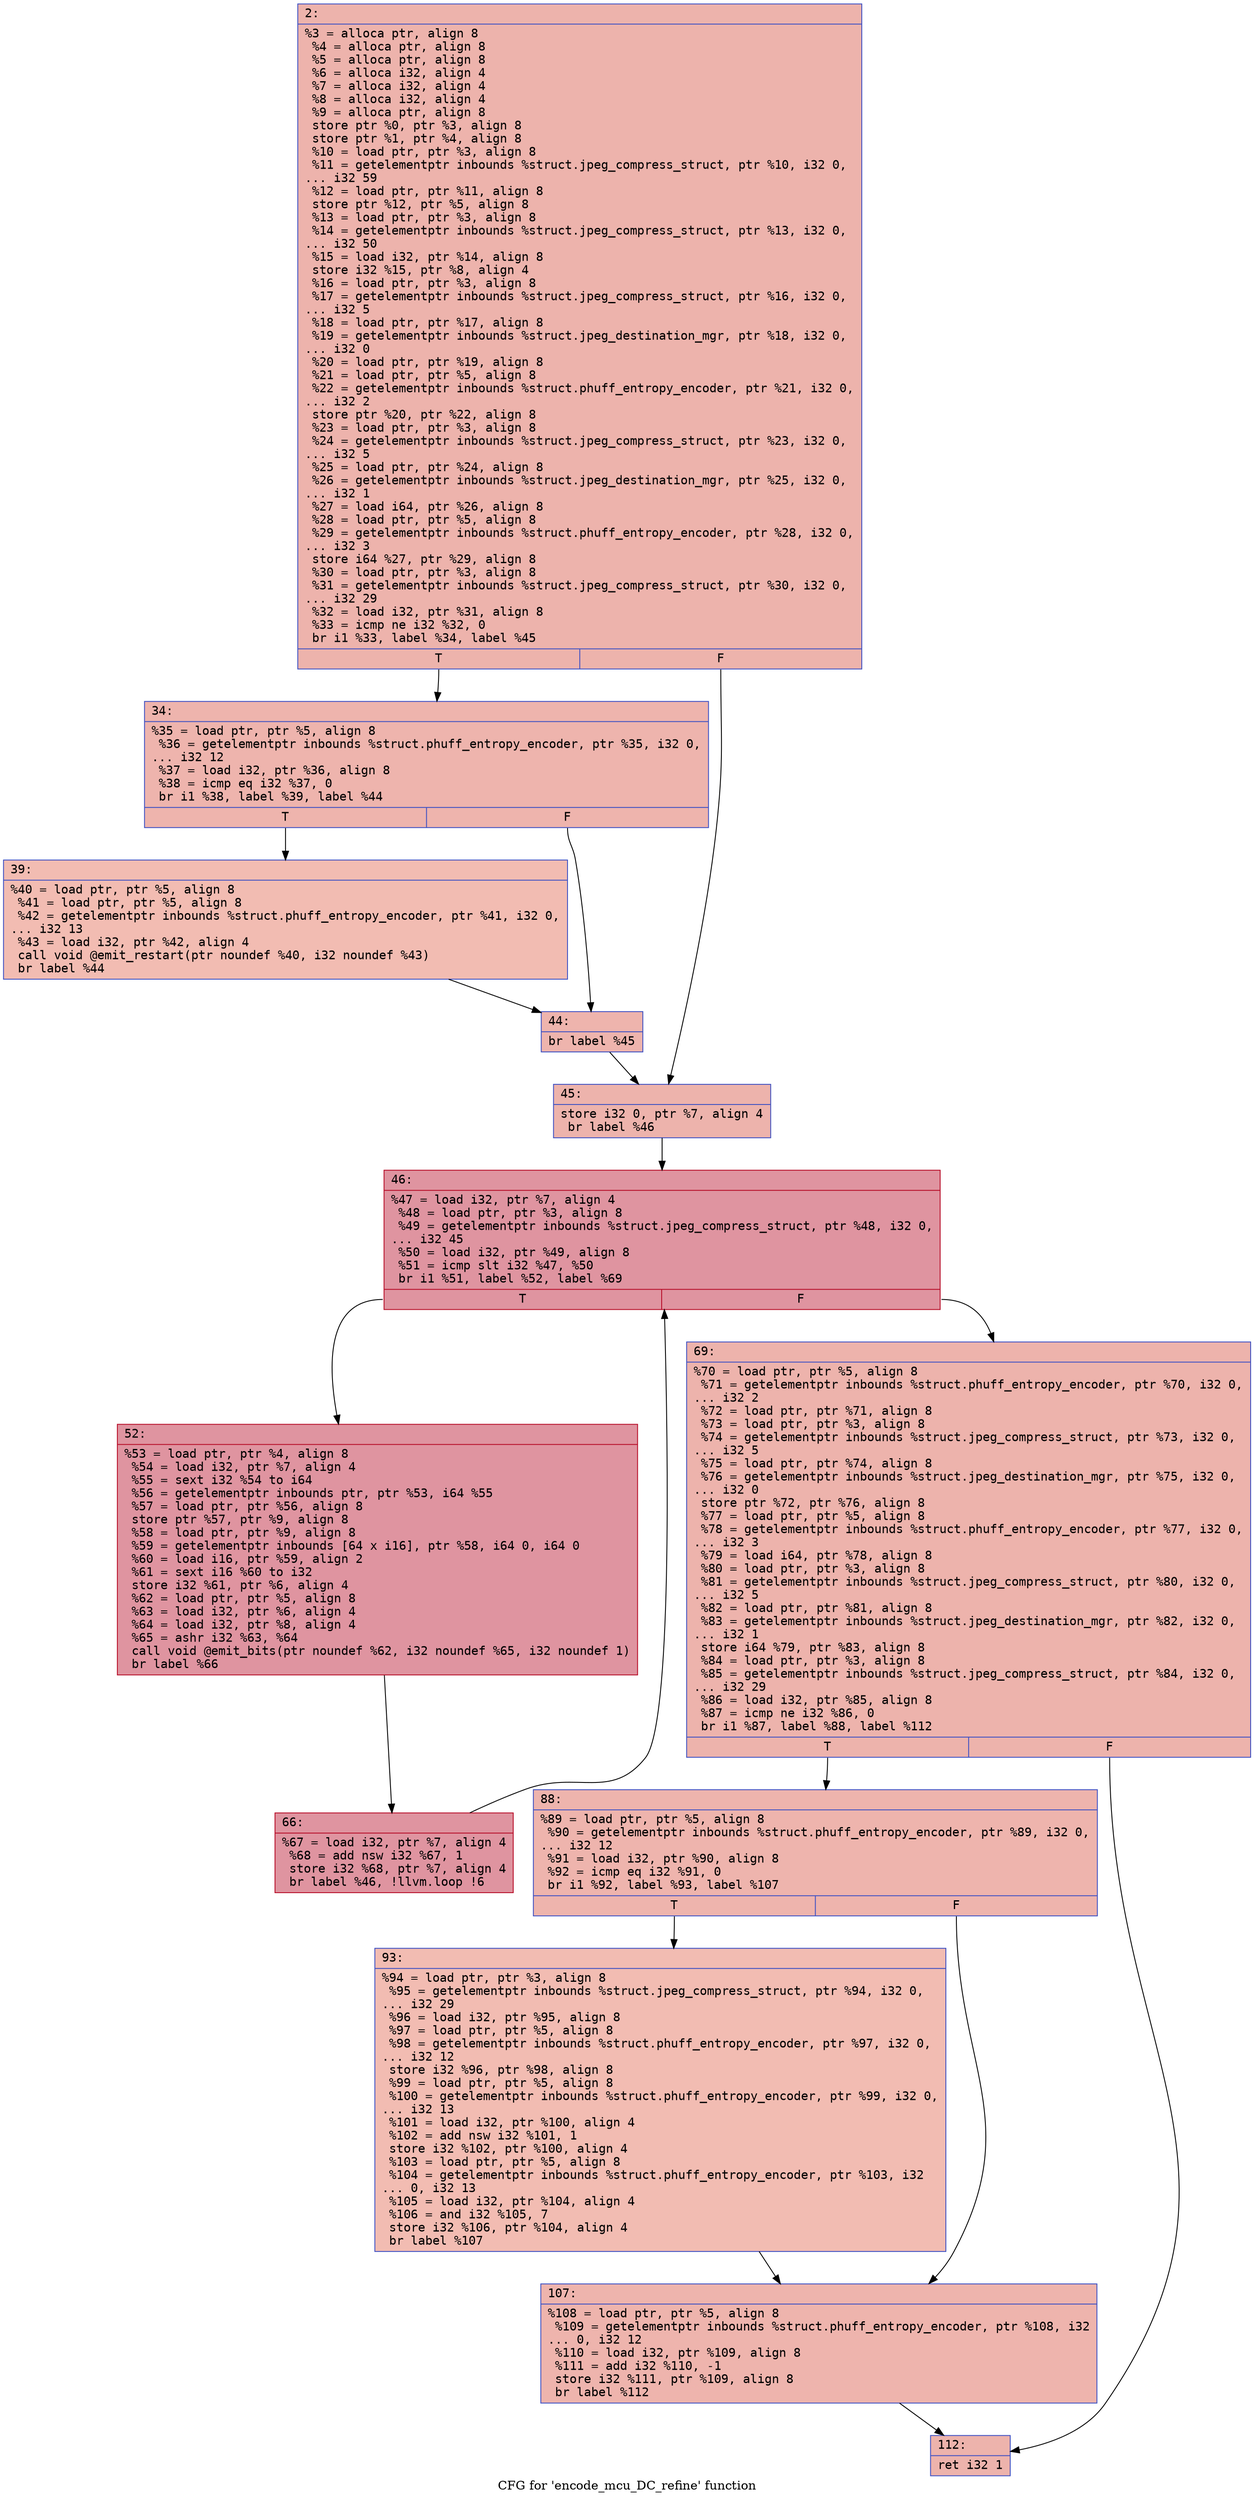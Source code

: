 digraph "CFG for 'encode_mcu_DC_refine' function" {
	label="CFG for 'encode_mcu_DC_refine' function";

	Node0x600002c18050 [shape=record,color="#3d50c3ff", style=filled, fillcolor="#d6524470" fontname="Courier",label="{2:\l|  %3 = alloca ptr, align 8\l  %4 = alloca ptr, align 8\l  %5 = alloca ptr, align 8\l  %6 = alloca i32, align 4\l  %7 = alloca i32, align 4\l  %8 = alloca i32, align 4\l  %9 = alloca ptr, align 8\l  store ptr %0, ptr %3, align 8\l  store ptr %1, ptr %4, align 8\l  %10 = load ptr, ptr %3, align 8\l  %11 = getelementptr inbounds %struct.jpeg_compress_struct, ptr %10, i32 0,\l... i32 59\l  %12 = load ptr, ptr %11, align 8\l  store ptr %12, ptr %5, align 8\l  %13 = load ptr, ptr %3, align 8\l  %14 = getelementptr inbounds %struct.jpeg_compress_struct, ptr %13, i32 0,\l... i32 50\l  %15 = load i32, ptr %14, align 8\l  store i32 %15, ptr %8, align 4\l  %16 = load ptr, ptr %3, align 8\l  %17 = getelementptr inbounds %struct.jpeg_compress_struct, ptr %16, i32 0,\l... i32 5\l  %18 = load ptr, ptr %17, align 8\l  %19 = getelementptr inbounds %struct.jpeg_destination_mgr, ptr %18, i32 0,\l... i32 0\l  %20 = load ptr, ptr %19, align 8\l  %21 = load ptr, ptr %5, align 8\l  %22 = getelementptr inbounds %struct.phuff_entropy_encoder, ptr %21, i32 0,\l... i32 2\l  store ptr %20, ptr %22, align 8\l  %23 = load ptr, ptr %3, align 8\l  %24 = getelementptr inbounds %struct.jpeg_compress_struct, ptr %23, i32 0,\l... i32 5\l  %25 = load ptr, ptr %24, align 8\l  %26 = getelementptr inbounds %struct.jpeg_destination_mgr, ptr %25, i32 0,\l... i32 1\l  %27 = load i64, ptr %26, align 8\l  %28 = load ptr, ptr %5, align 8\l  %29 = getelementptr inbounds %struct.phuff_entropy_encoder, ptr %28, i32 0,\l... i32 3\l  store i64 %27, ptr %29, align 8\l  %30 = load ptr, ptr %3, align 8\l  %31 = getelementptr inbounds %struct.jpeg_compress_struct, ptr %30, i32 0,\l... i32 29\l  %32 = load i32, ptr %31, align 8\l  %33 = icmp ne i32 %32, 0\l  br i1 %33, label %34, label %45\l|{<s0>T|<s1>F}}"];
	Node0x600002c18050:s0 -> Node0x600002c180a0[tooltip="2 -> 34\nProbability 62.50%" ];
	Node0x600002c18050:s1 -> Node0x600002c18190[tooltip="2 -> 45\nProbability 37.50%" ];
	Node0x600002c180a0 [shape=record,color="#3d50c3ff", style=filled, fillcolor="#d8564670" fontname="Courier",label="{34:\l|  %35 = load ptr, ptr %5, align 8\l  %36 = getelementptr inbounds %struct.phuff_entropy_encoder, ptr %35, i32 0,\l... i32 12\l  %37 = load i32, ptr %36, align 8\l  %38 = icmp eq i32 %37, 0\l  br i1 %38, label %39, label %44\l|{<s0>T|<s1>F}}"];
	Node0x600002c180a0:s0 -> Node0x600002c180f0[tooltip="34 -> 39\nProbability 37.50%" ];
	Node0x600002c180a0:s1 -> Node0x600002c18140[tooltip="34 -> 44\nProbability 62.50%" ];
	Node0x600002c180f0 [shape=record,color="#3d50c3ff", style=filled, fillcolor="#e1675170" fontname="Courier",label="{39:\l|  %40 = load ptr, ptr %5, align 8\l  %41 = load ptr, ptr %5, align 8\l  %42 = getelementptr inbounds %struct.phuff_entropy_encoder, ptr %41, i32 0,\l... i32 13\l  %43 = load i32, ptr %42, align 4\l  call void @emit_restart(ptr noundef %40, i32 noundef %43)\l  br label %44\l}"];
	Node0x600002c180f0 -> Node0x600002c18140[tooltip="39 -> 44\nProbability 100.00%" ];
	Node0x600002c18140 [shape=record,color="#3d50c3ff", style=filled, fillcolor="#d8564670" fontname="Courier",label="{44:\l|  br label %45\l}"];
	Node0x600002c18140 -> Node0x600002c18190[tooltip="44 -> 45\nProbability 100.00%" ];
	Node0x600002c18190 [shape=record,color="#3d50c3ff", style=filled, fillcolor="#d6524470" fontname="Courier",label="{45:\l|  store i32 0, ptr %7, align 4\l  br label %46\l}"];
	Node0x600002c18190 -> Node0x600002c181e0[tooltip="45 -> 46\nProbability 100.00%" ];
	Node0x600002c181e0 [shape=record,color="#b70d28ff", style=filled, fillcolor="#b70d2870" fontname="Courier",label="{46:\l|  %47 = load i32, ptr %7, align 4\l  %48 = load ptr, ptr %3, align 8\l  %49 = getelementptr inbounds %struct.jpeg_compress_struct, ptr %48, i32 0,\l... i32 45\l  %50 = load i32, ptr %49, align 8\l  %51 = icmp slt i32 %47, %50\l  br i1 %51, label %52, label %69\l|{<s0>T|<s1>F}}"];
	Node0x600002c181e0:s0 -> Node0x600002c18230[tooltip="46 -> 52\nProbability 96.88%" ];
	Node0x600002c181e0:s1 -> Node0x600002c182d0[tooltip="46 -> 69\nProbability 3.12%" ];
	Node0x600002c18230 [shape=record,color="#b70d28ff", style=filled, fillcolor="#b70d2870" fontname="Courier",label="{52:\l|  %53 = load ptr, ptr %4, align 8\l  %54 = load i32, ptr %7, align 4\l  %55 = sext i32 %54 to i64\l  %56 = getelementptr inbounds ptr, ptr %53, i64 %55\l  %57 = load ptr, ptr %56, align 8\l  store ptr %57, ptr %9, align 8\l  %58 = load ptr, ptr %9, align 8\l  %59 = getelementptr inbounds [64 x i16], ptr %58, i64 0, i64 0\l  %60 = load i16, ptr %59, align 2\l  %61 = sext i16 %60 to i32\l  store i32 %61, ptr %6, align 4\l  %62 = load ptr, ptr %5, align 8\l  %63 = load i32, ptr %6, align 4\l  %64 = load i32, ptr %8, align 4\l  %65 = ashr i32 %63, %64\l  call void @emit_bits(ptr noundef %62, i32 noundef %65, i32 noundef 1)\l  br label %66\l}"];
	Node0x600002c18230 -> Node0x600002c18280[tooltip="52 -> 66\nProbability 100.00%" ];
	Node0x600002c18280 [shape=record,color="#b70d28ff", style=filled, fillcolor="#b70d2870" fontname="Courier",label="{66:\l|  %67 = load i32, ptr %7, align 4\l  %68 = add nsw i32 %67, 1\l  store i32 %68, ptr %7, align 4\l  br label %46, !llvm.loop !6\l}"];
	Node0x600002c18280 -> Node0x600002c181e0[tooltip="66 -> 46\nProbability 100.00%" ];
	Node0x600002c182d0 [shape=record,color="#3d50c3ff", style=filled, fillcolor="#d6524470" fontname="Courier",label="{69:\l|  %70 = load ptr, ptr %5, align 8\l  %71 = getelementptr inbounds %struct.phuff_entropy_encoder, ptr %70, i32 0,\l... i32 2\l  %72 = load ptr, ptr %71, align 8\l  %73 = load ptr, ptr %3, align 8\l  %74 = getelementptr inbounds %struct.jpeg_compress_struct, ptr %73, i32 0,\l... i32 5\l  %75 = load ptr, ptr %74, align 8\l  %76 = getelementptr inbounds %struct.jpeg_destination_mgr, ptr %75, i32 0,\l... i32 0\l  store ptr %72, ptr %76, align 8\l  %77 = load ptr, ptr %5, align 8\l  %78 = getelementptr inbounds %struct.phuff_entropy_encoder, ptr %77, i32 0,\l... i32 3\l  %79 = load i64, ptr %78, align 8\l  %80 = load ptr, ptr %3, align 8\l  %81 = getelementptr inbounds %struct.jpeg_compress_struct, ptr %80, i32 0,\l... i32 5\l  %82 = load ptr, ptr %81, align 8\l  %83 = getelementptr inbounds %struct.jpeg_destination_mgr, ptr %82, i32 0,\l... i32 1\l  store i64 %79, ptr %83, align 8\l  %84 = load ptr, ptr %3, align 8\l  %85 = getelementptr inbounds %struct.jpeg_compress_struct, ptr %84, i32 0,\l... i32 29\l  %86 = load i32, ptr %85, align 8\l  %87 = icmp ne i32 %86, 0\l  br i1 %87, label %88, label %112\l|{<s0>T|<s1>F}}"];
	Node0x600002c182d0:s0 -> Node0x600002c18320[tooltip="69 -> 88\nProbability 62.50%" ];
	Node0x600002c182d0:s1 -> Node0x600002c18410[tooltip="69 -> 112\nProbability 37.50%" ];
	Node0x600002c18320 [shape=record,color="#3d50c3ff", style=filled, fillcolor="#d8564670" fontname="Courier",label="{88:\l|  %89 = load ptr, ptr %5, align 8\l  %90 = getelementptr inbounds %struct.phuff_entropy_encoder, ptr %89, i32 0,\l... i32 12\l  %91 = load i32, ptr %90, align 8\l  %92 = icmp eq i32 %91, 0\l  br i1 %92, label %93, label %107\l|{<s0>T|<s1>F}}"];
	Node0x600002c18320:s0 -> Node0x600002c18370[tooltip="88 -> 93\nProbability 37.50%" ];
	Node0x600002c18320:s1 -> Node0x600002c183c0[tooltip="88 -> 107\nProbability 62.50%" ];
	Node0x600002c18370 [shape=record,color="#3d50c3ff", style=filled, fillcolor="#e1675170" fontname="Courier",label="{93:\l|  %94 = load ptr, ptr %3, align 8\l  %95 = getelementptr inbounds %struct.jpeg_compress_struct, ptr %94, i32 0,\l... i32 29\l  %96 = load i32, ptr %95, align 8\l  %97 = load ptr, ptr %5, align 8\l  %98 = getelementptr inbounds %struct.phuff_entropy_encoder, ptr %97, i32 0,\l... i32 12\l  store i32 %96, ptr %98, align 8\l  %99 = load ptr, ptr %5, align 8\l  %100 = getelementptr inbounds %struct.phuff_entropy_encoder, ptr %99, i32 0,\l... i32 13\l  %101 = load i32, ptr %100, align 4\l  %102 = add nsw i32 %101, 1\l  store i32 %102, ptr %100, align 4\l  %103 = load ptr, ptr %5, align 8\l  %104 = getelementptr inbounds %struct.phuff_entropy_encoder, ptr %103, i32\l... 0, i32 13\l  %105 = load i32, ptr %104, align 4\l  %106 = and i32 %105, 7\l  store i32 %106, ptr %104, align 4\l  br label %107\l}"];
	Node0x600002c18370 -> Node0x600002c183c0[tooltip="93 -> 107\nProbability 100.00%" ];
	Node0x600002c183c0 [shape=record,color="#3d50c3ff", style=filled, fillcolor="#d8564670" fontname="Courier",label="{107:\l|  %108 = load ptr, ptr %5, align 8\l  %109 = getelementptr inbounds %struct.phuff_entropy_encoder, ptr %108, i32\l... 0, i32 12\l  %110 = load i32, ptr %109, align 8\l  %111 = add i32 %110, -1\l  store i32 %111, ptr %109, align 8\l  br label %112\l}"];
	Node0x600002c183c0 -> Node0x600002c18410[tooltip="107 -> 112\nProbability 100.00%" ];
	Node0x600002c18410 [shape=record,color="#3d50c3ff", style=filled, fillcolor="#d6524470" fontname="Courier",label="{112:\l|  ret i32 1\l}"];
}

